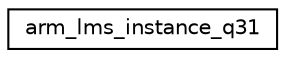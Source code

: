 digraph "Graphical Class Hierarchy"
{
 // LATEX_PDF_SIZE
  edge [fontname="Helvetica",fontsize="10",labelfontname="Helvetica",labelfontsize="10"];
  node [fontname="Helvetica",fontsize="10",shape=record];
  rankdir="LR";
  Node0 [label="arm_lms_instance_q31",height=0.2,width=0.4,color="black", fillcolor="white", style="filled",URL="$structarm__lms__instance__q31.html",tooltip="Instance structure for the Q31 LMS filter."];
}
